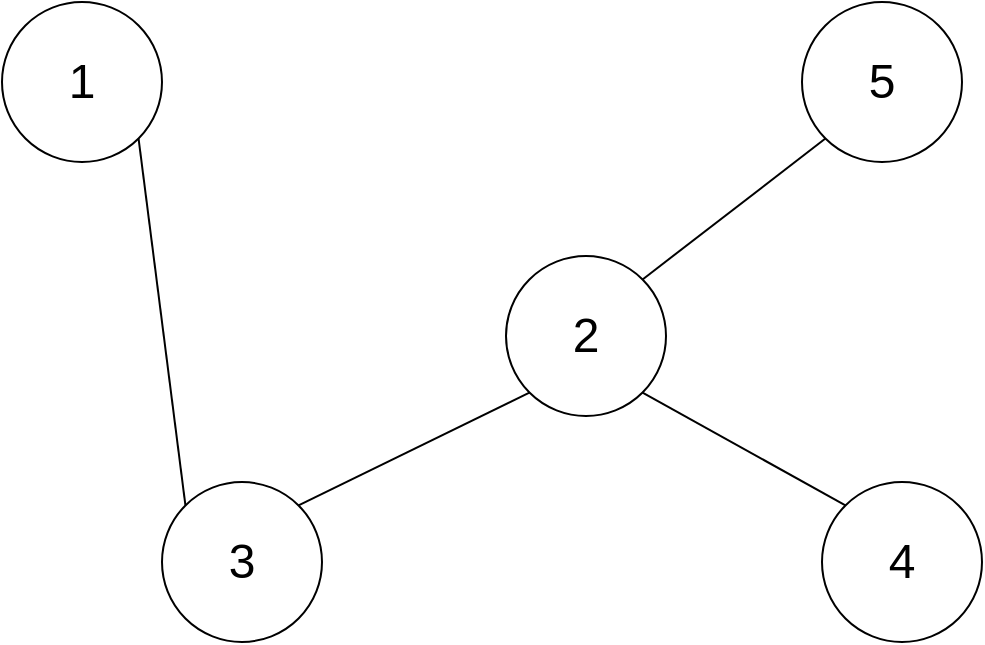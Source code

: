 <mxfile version="12.9.3" type="device"><diagram id="B_Wguepbu0Ur0NhhfApc" name="Page-1"><mxGraphModel dx="1086" dy="806" grid="1" gridSize="10" guides="1" tooltips="1" connect="1" arrows="1" fold="1" page="1" pageScale="1" pageWidth="583" pageHeight="413" math="0" shadow="0"><root><mxCell id="0"/><mxCell id="1" parent="0"/><mxCell id="taoTxjNocVVHDtri9U6I-1" value="1" style="ellipse;whiteSpace=wrap;html=1;aspect=fixed;fontSize=24;" parent="1" vertex="1"><mxGeometry x="40" y="40" width="80" height="80" as="geometry"/></mxCell><mxCell id="taoTxjNocVVHDtri9U6I-2" value="3" style="ellipse;whiteSpace=wrap;html=1;aspect=fixed;fontSize=24;" parent="1" vertex="1"><mxGeometry x="120" y="280" width="80" height="80" as="geometry"/></mxCell><mxCell id="taoTxjNocVVHDtri9U6I-3" value="4" style="ellipse;whiteSpace=wrap;html=1;aspect=fixed;fontSize=24;" parent="1" vertex="1"><mxGeometry x="450" y="280" width="80" height="80" as="geometry"/></mxCell><mxCell id="taoTxjNocVVHDtri9U6I-4" value="5" style="ellipse;whiteSpace=wrap;html=1;aspect=fixed;fontSize=24;" parent="1" vertex="1"><mxGeometry x="440" y="40" width="80" height="80" as="geometry"/></mxCell><mxCell id="taoTxjNocVVHDtri9U6I-5" value="2" style="ellipse;whiteSpace=wrap;html=1;aspect=fixed;fontSize=24;" parent="1" vertex="1"><mxGeometry x="292" y="167" width="80" height="80" as="geometry"/></mxCell><mxCell id="taoTxjNocVVHDtri9U6I-7" value="" style="endArrow=none;html=1;entryX=1;entryY=1;entryDx=0;entryDy=0;exitX=0;exitY=0;exitDx=0;exitDy=0;" parent="1" source="taoTxjNocVVHDtri9U6I-2" target="taoTxjNocVVHDtri9U6I-1" edge="1"><mxGeometry width="50" height="50" relative="1" as="geometry"><mxPoint x="290" y="320" as="sourcePoint"/><mxPoint x="350" y="280" as="targetPoint"/></mxGeometry></mxCell><mxCell id="taoTxjNocVVHDtri9U6I-8" value="" style="endArrow=none;html=1;entryX=0;entryY=1;entryDx=0;entryDy=0;exitX=1;exitY=0;exitDx=0;exitDy=0;" parent="1" source="taoTxjNocVVHDtri9U6I-2" target="taoTxjNocVVHDtri9U6I-5" edge="1"><mxGeometry width="50" height="50" relative="1" as="geometry"><mxPoint x="230" y="320" as="sourcePoint"/><mxPoint x="280" y="270" as="targetPoint"/></mxGeometry></mxCell><mxCell id="taoTxjNocVVHDtri9U6I-9" value="" style="endArrow=none;html=1;entryX=1;entryY=1;entryDx=0;entryDy=0;exitX=0;exitY=0;exitDx=0;exitDy=0;" parent="1" source="taoTxjNocVVHDtri9U6I-3" target="taoTxjNocVVHDtri9U6I-5" edge="1"><mxGeometry width="50" height="50" relative="1" as="geometry"><mxPoint x="640" y="370" as="sourcePoint"/><mxPoint x="690" y="320" as="targetPoint"/></mxGeometry></mxCell><mxCell id="taoTxjNocVVHDtri9U6I-10" value="" style="endArrow=none;html=1;exitX=1;exitY=0;exitDx=0;exitDy=0;entryX=0;entryY=1;entryDx=0;entryDy=0;" parent="1" source="taoTxjNocVVHDtri9U6I-5" target="taoTxjNocVVHDtri9U6I-4" edge="1"><mxGeometry width="50" height="50" relative="1" as="geometry"><mxPoint x="480" y="230" as="sourcePoint"/><mxPoint x="530" y="180" as="targetPoint"/></mxGeometry></mxCell></root></mxGraphModel></diagram></mxfile>
